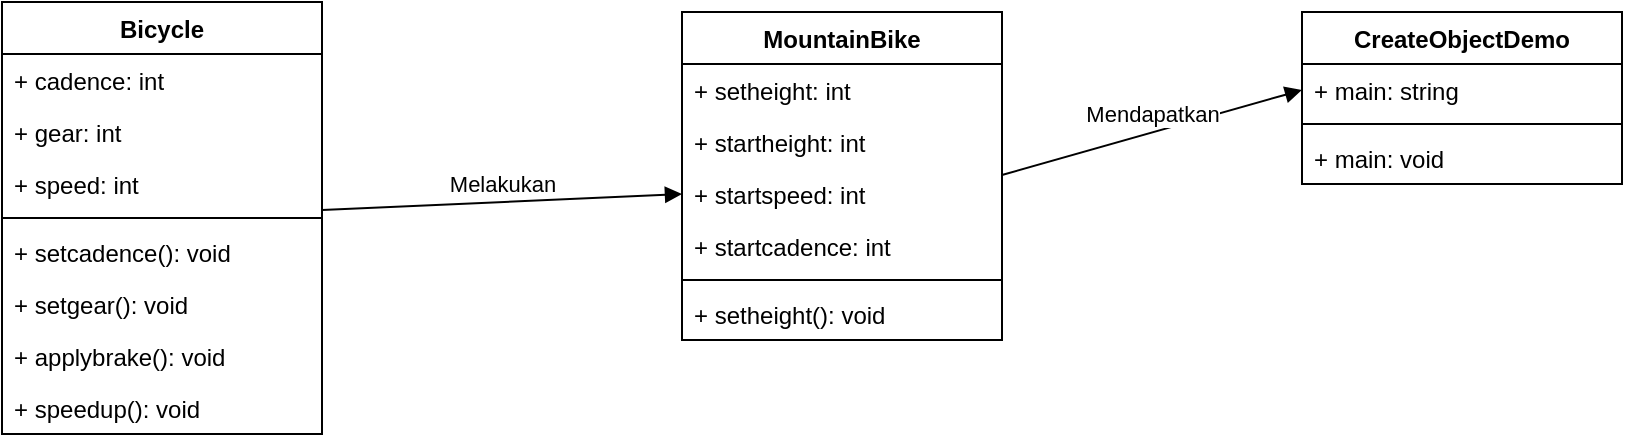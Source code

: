 <mxfile version="11.2.5" type="device" pages="1"><diagram id="fPeWsbkLEHiZbuueGdQH" name="Page-1"><mxGraphModel dx="1718" dy="396" grid="1" gridSize="10" guides="1" tooltips="1" connect="1" arrows="1" fold="1" page="1" pageScale="1" pageWidth="850" pageHeight="1100" math="0" shadow="0"><root><mxCell id="0"/><mxCell id="1" parent="0"/><mxCell id="pcW53mi1uHOeVj5OgPvl-17" value="Bicycle" style="swimlane;fontStyle=1;align=center;verticalAlign=top;childLayout=stackLayout;horizontal=1;startSize=26;horizontalStack=0;resizeParent=1;resizeParentMax=0;resizeLast=0;collapsible=1;marginBottom=0;" vertex="1" parent="1"><mxGeometry x="-10" y="69" width="160" height="216" as="geometry"/></mxCell><mxCell id="pcW53mi1uHOeVj5OgPvl-27" value="+ cadence: int" style="text;strokeColor=none;fillColor=none;align=left;verticalAlign=top;spacingLeft=4;spacingRight=4;overflow=hidden;rotatable=0;points=[[0,0.5],[1,0.5]];portConstraint=eastwest;" vertex="1" parent="pcW53mi1uHOeVj5OgPvl-17"><mxGeometry y="26" width="160" height="26" as="geometry"/></mxCell><mxCell id="pcW53mi1uHOeVj5OgPvl-18" value="+ gear: int" style="text;strokeColor=none;fillColor=none;align=left;verticalAlign=top;spacingLeft=4;spacingRight=4;overflow=hidden;rotatable=0;points=[[0,0.5],[1,0.5]];portConstraint=eastwest;" vertex="1" parent="pcW53mi1uHOeVj5OgPvl-17"><mxGeometry y="52" width="160" height="26" as="geometry"/></mxCell><mxCell id="pcW53mi1uHOeVj5OgPvl-42" value="+ speed: int" style="text;strokeColor=none;fillColor=none;align=left;verticalAlign=top;spacingLeft=4;spacingRight=4;overflow=hidden;rotatable=0;points=[[0,0.5],[1,0.5]];portConstraint=eastwest;" vertex="1" parent="pcW53mi1uHOeVj5OgPvl-17"><mxGeometry y="78" width="160" height="26" as="geometry"/></mxCell><mxCell id="pcW53mi1uHOeVj5OgPvl-19" value="" style="line;strokeWidth=1;fillColor=none;align=left;verticalAlign=middle;spacingTop=-1;spacingLeft=3;spacingRight=3;rotatable=0;labelPosition=right;points=[];portConstraint=eastwest;" vertex="1" parent="pcW53mi1uHOeVj5OgPvl-17"><mxGeometry y="104" width="160" height="8" as="geometry"/></mxCell><mxCell id="pcW53mi1uHOeVj5OgPvl-30" value="+ setcadence(): void" style="text;strokeColor=none;fillColor=none;align=left;verticalAlign=top;spacingLeft=4;spacingRight=4;overflow=hidden;rotatable=0;points=[[0,0.5],[1,0.5]];portConstraint=eastwest;" vertex="1" parent="pcW53mi1uHOeVj5OgPvl-17"><mxGeometry y="112" width="160" height="26" as="geometry"/></mxCell><mxCell id="pcW53mi1uHOeVj5OgPvl-59" value="+ setgear(): void" style="text;strokeColor=none;fillColor=none;align=left;verticalAlign=top;spacingLeft=4;spacingRight=4;overflow=hidden;rotatable=0;points=[[0,0.5],[1,0.5]];portConstraint=eastwest;" vertex="1" parent="pcW53mi1uHOeVj5OgPvl-17"><mxGeometry y="138" width="160" height="26" as="geometry"/></mxCell><mxCell id="pcW53mi1uHOeVj5OgPvl-60" value="+ applybrake(): void" style="text;strokeColor=none;fillColor=none;align=left;verticalAlign=top;spacingLeft=4;spacingRight=4;overflow=hidden;rotatable=0;points=[[0,0.5],[1,0.5]];portConstraint=eastwest;" vertex="1" parent="pcW53mi1uHOeVj5OgPvl-17"><mxGeometry y="164" width="160" height="26" as="geometry"/></mxCell><mxCell id="pcW53mi1uHOeVj5OgPvl-61" value="+ speedup(): void" style="text;strokeColor=none;fillColor=none;align=left;verticalAlign=top;spacingLeft=4;spacingRight=4;overflow=hidden;rotatable=0;points=[[0,0.5],[1,0.5]];portConstraint=eastwest;" vertex="1" parent="pcW53mi1uHOeVj5OgPvl-17"><mxGeometry y="190" width="160" height="26" as="geometry"/></mxCell><mxCell id="pcW53mi1uHOeVj5OgPvl-43" value="MountainBike" style="swimlane;fontStyle=1;align=center;verticalAlign=top;childLayout=stackLayout;horizontal=1;startSize=26;horizontalStack=0;resizeParent=1;resizeParentMax=0;resizeLast=0;collapsible=1;marginBottom=0;" vertex="1" parent="1"><mxGeometry x="330" y="74" width="160" height="164" as="geometry"/></mxCell><mxCell id="pcW53mi1uHOeVj5OgPvl-44" value="+ setheight: int" style="text;strokeColor=none;fillColor=none;align=left;verticalAlign=top;spacingLeft=4;spacingRight=4;overflow=hidden;rotatable=0;points=[[0,0.5],[1,0.5]];portConstraint=eastwest;" vertex="1" parent="pcW53mi1uHOeVj5OgPvl-43"><mxGeometry y="26" width="160" height="26" as="geometry"/></mxCell><mxCell id="pcW53mi1uHOeVj5OgPvl-45" value="+ startheight: int" style="text;strokeColor=none;fillColor=none;align=left;verticalAlign=top;spacingLeft=4;spacingRight=4;overflow=hidden;rotatable=0;points=[[0,0.5],[1,0.5]];portConstraint=eastwest;" vertex="1" parent="pcW53mi1uHOeVj5OgPvl-43"><mxGeometry y="52" width="160" height="26" as="geometry"/></mxCell><mxCell id="pcW53mi1uHOeVj5OgPvl-46" value="+ startspeed: int" style="text;strokeColor=none;fillColor=none;align=left;verticalAlign=top;spacingLeft=4;spacingRight=4;overflow=hidden;rotatable=0;points=[[0,0.5],[1,0.5]];portConstraint=eastwest;" vertex="1" parent="pcW53mi1uHOeVj5OgPvl-43"><mxGeometry y="78" width="160" height="26" as="geometry"/></mxCell><mxCell id="pcW53mi1uHOeVj5OgPvl-49" value="+ startcadence: int" style="text;strokeColor=none;fillColor=none;align=left;verticalAlign=top;spacingLeft=4;spacingRight=4;overflow=hidden;rotatable=0;points=[[0,0.5],[1,0.5]];portConstraint=eastwest;" vertex="1" parent="pcW53mi1uHOeVj5OgPvl-43"><mxGeometry y="104" width="160" height="26" as="geometry"/></mxCell><mxCell id="pcW53mi1uHOeVj5OgPvl-47" value="" style="line;strokeWidth=1;fillColor=none;align=left;verticalAlign=middle;spacingTop=-1;spacingLeft=3;spacingRight=3;rotatable=0;labelPosition=right;points=[];portConstraint=eastwest;" vertex="1" parent="pcW53mi1uHOeVj5OgPvl-43"><mxGeometry y="130" width="160" height="8" as="geometry"/></mxCell><mxCell id="pcW53mi1uHOeVj5OgPvl-48" value="+ setheight(): void" style="text;strokeColor=none;fillColor=none;align=left;verticalAlign=top;spacingLeft=4;spacingRight=4;overflow=hidden;rotatable=0;points=[[0,0.5],[1,0.5]];portConstraint=eastwest;" vertex="1" parent="pcW53mi1uHOeVj5OgPvl-43"><mxGeometry y="138" width="160" height="26" as="geometry"/></mxCell><mxCell id="pcW53mi1uHOeVj5OgPvl-51" value="CreateObjectDemo" style="swimlane;fontStyle=1;align=center;verticalAlign=top;childLayout=stackLayout;horizontal=1;startSize=26;horizontalStack=0;resizeParent=1;resizeParentMax=0;resizeLast=0;collapsible=1;marginBottom=0;" vertex="1" parent="1"><mxGeometry x="640" y="74" width="160" height="86" as="geometry"/></mxCell><mxCell id="pcW53mi1uHOeVj5OgPvl-52" value="+ main: string" style="text;strokeColor=none;fillColor=none;align=left;verticalAlign=top;spacingLeft=4;spacingRight=4;overflow=hidden;rotatable=0;points=[[0,0.5],[1,0.5]];portConstraint=eastwest;" vertex="1" parent="pcW53mi1uHOeVj5OgPvl-51"><mxGeometry y="26" width="160" height="26" as="geometry"/></mxCell><mxCell id="pcW53mi1uHOeVj5OgPvl-56" value="" style="line;strokeWidth=1;fillColor=none;align=left;verticalAlign=middle;spacingTop=-1;spacingLeft=3;spacingRight=3;rotatable=0;labelPosition=right;points=[];portConstraint=eastwest;" vertex="1" parent="pcW53mi1uHOeVj5OgPvl-51"><mxGeometry y="52" width="160" height="8" as="geometry"/></mxCell><mxCell id="pcW53mi1uHOeVj5OgPvl-57" value="+ main: void" style="text;strokeColor=none;fillColor=none;align=left;verticalAlign=top;spacingLeft=4;spacingRight=4;overflow=hidden;rotatable=0;points=[[0,0.5],[1,0.5]];portConstraint=eastwest;" vertex="1" parent="pcW53mi1uHOeVj5OgPvl-51"><mxGeometry y="60" width="160" height="26" as="geometry"/></mxCell><mxCell id="pcW53mi1uHOeVj5OgPvl-62" value="Melakukan" style="html=1;verticalAlign=bottom;endArrow=block;entryX=0;entryY=0.5;entryDx=0;entryDy=0;" edge="1" parent="1" target="pcW53mi1uHOeVj5OgPvl-46"><mxGeometry width="80" relative="1" as="geometry"><mxPoint x="150" y="173" as="sourcePoint"/><mxPoint x="230" y="173" as="targetPoint"/></mxGeometry></mxCell><mxCell id="pcW53mi1uHOeVj5OgPvl-63" value="Mendapatkan" style="html=1;verticalAlign=bottom;endArrow=block;entryX=0;entryY=0.5;entryDx=0;entryDy=0;" edge="1" parent="1" target="pcW53mi1uHOeVj5OgPvl-52"><mxGeometry width="80" relative="1" as="geometry"><mxPoint x="490" y="155.5" as="sourcePoint"/><mxPoint x="570" y="155.5" as="targetPoint"/></mxGeometry></mxCell></root></mxGraphModel></diagram></mxfile>